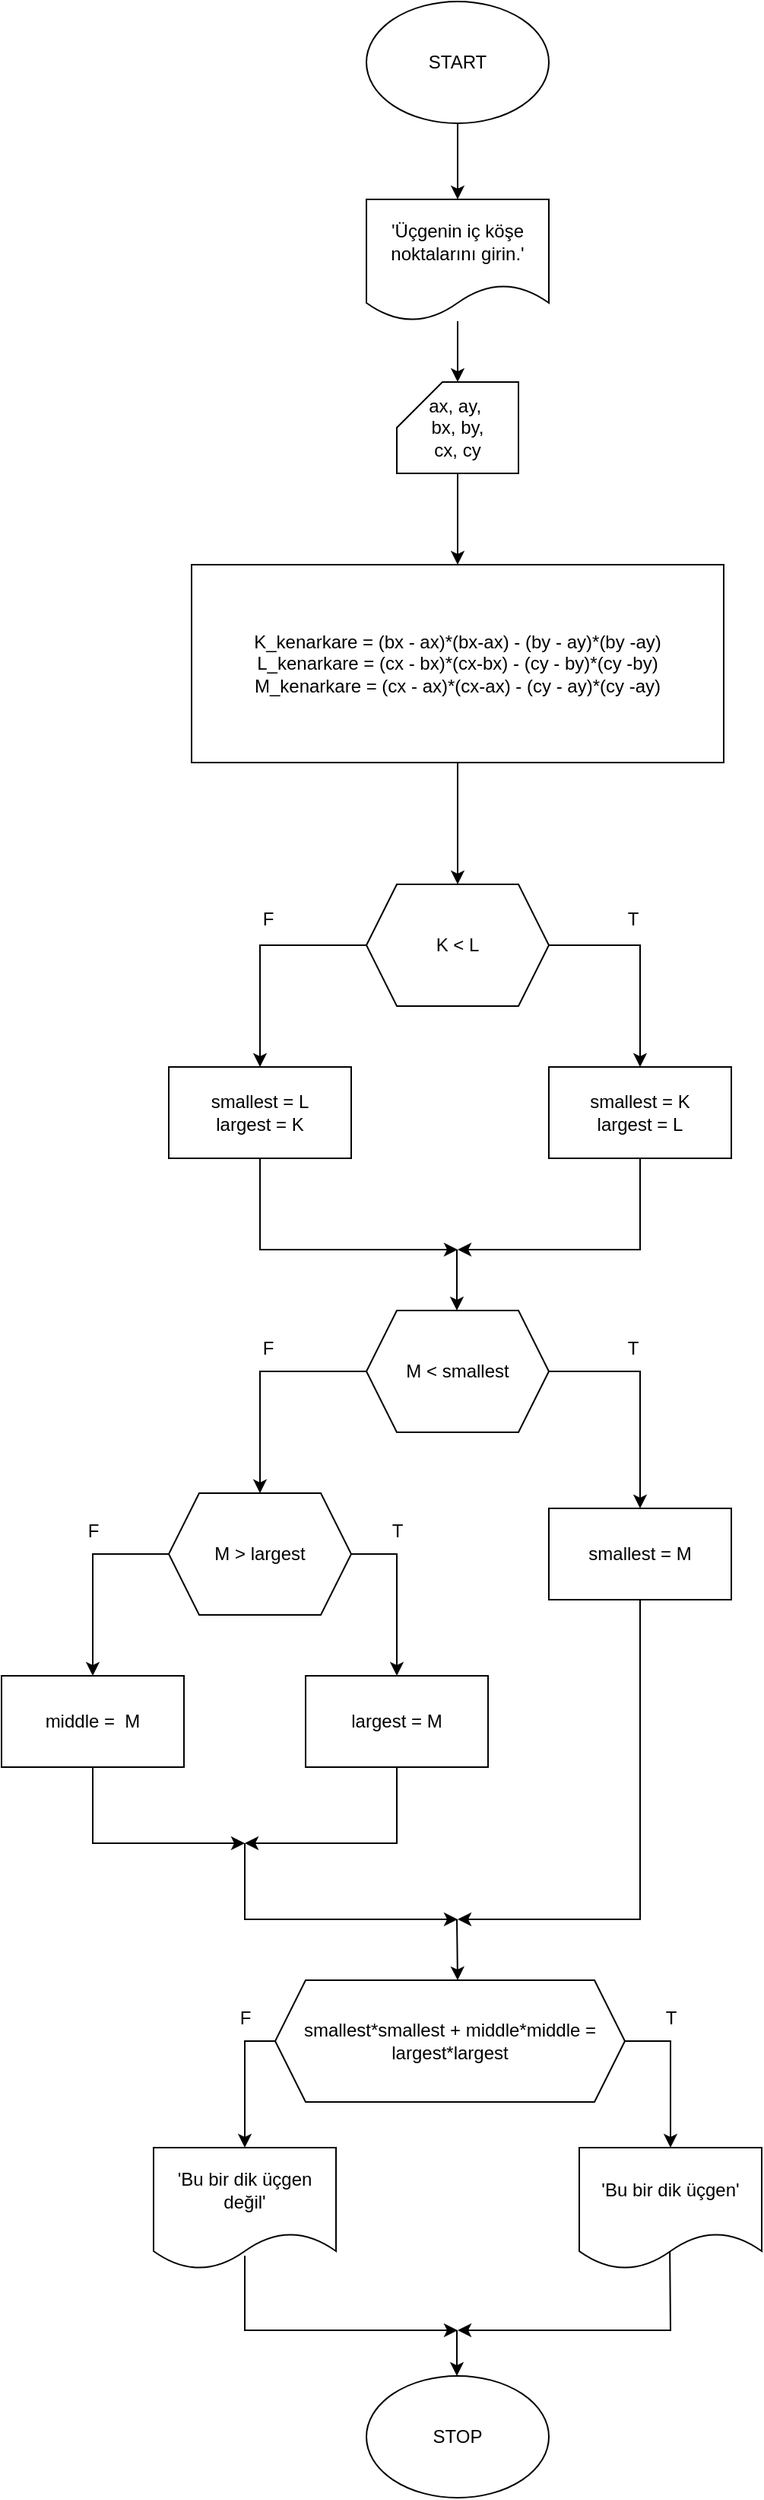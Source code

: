 <mxfile version="24.8.4">
  <diagram name="Sayfa -1" id="dz3sbNRHeDbI_Q6snPa1">
    <mxGraphModel dx="794" dy="494" grid="1" gridSize="10" guides="1" tooltips="1" connect="1" arrows="1" fold="1" page="1" pageScale="1" pageWidth="827" pageHeight="1169" math="0" shadow="0">
      <root>
        <mxCell id="0" />
        <mxCell id="1" parent="0" />
        <mxCell id="ZTao545rvQ0QBk52h7uM-1" value="" style="edgeStyle=orthogonalEdgeStyle;rounded=0;orthogonalLoop=1;jettySize=auto;html=1;" parent="1" source="ZTao545rvQ0QBk52h7uM-2" target="ZTao545rvQ0QBk52h7uM-4" edge="1">
          <mxGeometry relative="1" as="geometry" />
        </mxCell>
        <mxCell id="ZTao545rvQ0QBk52h7uM-2" value="&lt;div&gt;START&lt;/div&gt;" style="ellipse;whiteSpace=wrap;html=1;" parent="1" vertex="1">
          <mxGeometry x="380" y="20" width="120" height="80" as="geometry" />
        </mxCell>
        <mxCell id="ZTao545rvQ0QBk52h7uM-3" value="" style="edgeStyle=orthogonalEdgeStyle;rounded=0;orthogonalLoop=1;jettySize=auto;html=1;" parent="1" source="ZTao545rvQ0QBk52h7uM-4" target="ZTao545rvQ0QBk52h7uM-6" edge="1">
          <mxGeometry relative="1" as="geometry" />
        </mxCell>
        <mxCell id="ZTao545rvQ0QBk52h7uM-4" value="&#39;Üçgenin iç köşe noktalarını girin.&#39;" style="shape=document;whiteSpace=wrap;html=1;boundedLbl=1;" parent="1" vertex="1">
          <mxGeometry x="380" y="150" width="120" height="80" as="geometry" />
        </mxCell>
        <mxCell id="ZTao545rvQ0QBk52h7uM-5" value="" style="edgeStyle=orthogonalEdgeStyle;rounded=0;orthogonalLoop=1;jettySize=auto;html=1;" parent="1" source="ZTao545rvQ0QBk52h7uM-6" target="ZTao545rvQ0QBk52h7uM-7" edge="1">
          <mxGeometry relative="1" as="geometry" />
        </mxCell>
        <mxCell id="ZTao545rvQ0QBk52h7uM-6" value="&lt;div&gt;ax, ay,&amp;nbsp;&lt;/div&gt;&lt;div&gt;bx, by,&lt;/div&gt;&lt;div&gt;cx, cy&lt;br&gt;&lt;/div&gt;" style="shape=card;whiteSpace=wrap;html=1;" parent="1" vertex="1">
          <mxGeometry x="400" y="270" width="80" height="60" as="geometry" />
        </mxCell>
        <mxCell id="ZTao545rvQ0QBk52h7uM-9" value="" style="edgeStyle=orthogonalEdgeStyle;rounded=0;orthogonalLoop=1;jettySize=auto;html=1;entryX=0.5;entryY=0;entryDx=0;entryDy=0;" parent="1" source="ZTao545rvQ0QBk52h7uM-7" target="ZTao545rvQ0QBk52h7uM-8" edge="1">
          <mxGeometry relative="1" as="geometry">
            <mxPoint x="440" y="580" as="targetPoint" />
          </mxGeometry>
        </mxCell>
        <mxCell id="ZTao545rvQ0QBk52h7uM-7" value="&lt;div&gt;K_kenarkare = (bx - ax)*(bx-ax) - (by - ay)*(by -ay)&lt;/div&gt;&lt;div&gt;L_kenarkare = (cx - bx)*(cx-bx) - (cy - by)*(cy -by)&lt;/div&gt;&lt;div&gt;M_kenarkare = (cx - ax)*(cx-ax) - (cy - ay)*(cy -ay)&lt;/div&gt;" style="rounded=0;whiteSpace=wrap;html=1;" parent="1" vertex="1">
          <mxGeometry x="265" y="390" width="350" height="130" as="geometry" />
        </mxCell>
        <mxCell id="ZTao545rvQ0QBk52h7uM-8" value="K &amp;lt; L" style="shape=hexagon;perimeter=hexagonPerimeter2;whiteSpace=wrap;html=1;fixedSize=1;" parent="1" vertex="1">
          <mxGeometry x="380" y="600" width="120" height="80" as="geometry" />
        </mxCell>
        <mxCell id="ZTao545rvQ0QBk52h7uM-10" value="" style="endArrow=classic;html=1;rounded=0;" parent="1" source="ZTao545rvQ0QBk52h7uM-8" edge="1">
          <mxGeometry width="50" height="50" relative="1" as="geometry">
            <mxPoint x="500" y="640" as="sourcePoint" />
            <mxPoint x="560" y="720" as="targetPoint" />
            <Array as="points">
              <mxPoint x="560" y="640" />
            </Array>
          </mxGeometry>
        </mxCell>
        <mxCell id="ZTao545rvQ0QBk52h7uM-11" value="" style="endArrow=classic;html=1;rounded=0;" parent="1" edge="1">
          <mxGeometry width="50" height="50" relative="1" as="geometry">
            <mxPoint x="380" y="640" as="sourcePoint" />
            <mxPoint x="310" y="720" as="targetPoint" />
            <Array as="points">
              <mxPoint x="310" y="640" />
            </Array>
          </mxGeometry>
        </mxCell>
        <mxCell id="ZTao545rvQ0QBk52h7uM-12" value="T" style="text;html=1;align=center;verticalAlign=middle;resizable=0;points=[];autosize=1;strokeColor=none;fillColor=none;" parent="1" vertex="1">
          <mxGeometry x="540" y="608" width="30" height="30" as="geometry" />
        </mxCell>
        <mxCell id="ZTao545rvQ0QBk52h7uM-13" value="F" style="text;html=1;align=center;verticalAlign=middle;resizable=0;points=[];autosize=1;strokeColor=none;fillColor=none;" parent="1" vertex="1">
          <mxGeometry x="300" y="608" width="30" height="30" as="geometry" />
        </mxCell>
        <mxCell id="ZTao545rvQ0QBk52h7uM-14" value="&lt;div&gt;smallest = K&lt;/div&gt;&lt;div&gt;largest = L&lt;br&gt;&lt;/div&gt;" style="rounded=0;whiteSpace=wrap;html=1;" parent="1" vertex="1">
          <mxGeometry x="500" y="720" width="120" height="60" as="geometry" />
        </mxCell>
        <mxCell id="ZTao545rvQ0QBk52h7uM-15" value="&lt;div&gt;smallest = L&lt;/div&gt;&lt;div&gt;largest = K&lt;br&gt;&lt;/div&gt;" style="rounded=0;whiteSpace=wrap;html=1;" parent="1" vertex="1">
          <mxGeometry x="250" y="720" width="120" height="60" as="geometry" />
        </mxCell>
        <mxCell id="ZTao545rvQ0QBk52h7uM-16" value="" style="endArrow=classic;html=1;rounded=0;" parent="1" edge="1">
          <mxGeometry width="50" height="50" relative="1" as="geometry">
            <mxPoint x="310" y="780" as="sourcePoint" />
            <mxPoint x="440" y="840" as="targetPoint" />
            <Array as="points">
              <mxPoint x="310" y="840" />
            </Array>
          </mxGeometry>
        </mxCell>
        <mxCell id="ZTao545rvQ0QBk52h7uM-17" value="" style="endArrow=classic;html=1;rounded=0;" parent="1" edge="1">
          <mxGeometry width="50" height="50" relative="1" as="geometry">
            <mxPoint x="560" y="780" as="sourcePoint" />
            <mxPoint x="440" y="840" as="targetPoint" />
            <Array as="points">
              <mxPoint x="560" y="840" />
            </Array>
          </mxGeometry>
        </mxCell>
        <mxCell id="ZTao545rvQ0QBk52h7uM-18" value="" style="endArrow=classic;html=1;rounded=0;" parent="1" edge="1">
          <mxGeometry width="50" height="50" relative="1" as="geometry">
            <mxPoint x="439.5" y="840" as="sourcePoint" />
            <mxPoint x="439.5" y="880" as="targetPoint" />
          </mxGeometry>
        </mxCell>
        <mxCell id="ZTao545rvQ0QBk52h7uM-19" value="M &amp;lt; smallest" style="shape=hexagon;perimeter=hexagonPerimeter2;whiteSpace=wrap;html=1;fixedSize=1;" parent="1" vertex="1">
          <mxGeometry x="380" y="880" width="120" height="80" as="geometry" />
        </mxCell>
        <mxCell id="ZTao545rvQ0QBk52h7uM-21" value="" style="endArrow=classic;html=1;rounded=0;entryX=0.5;entryY=0;entryDx=0;entryDy=0;" parent="1" target="ZTao545rvQ0QBk52h7uM-23" edge="1">
          <mxGeometry width="50" height="50" relative="1" as="geometry">
            <mxPoint x="500" y="920" as="sourcePoint" />
            <mxPoint x="560" y="1006" as="targetPoint" />
            <Array as="points">
              <mxPoint x="560" y="920" />
            </Array>
          </mxGeometry>
        </mxCell>
        <mxCell id="ZTao545rvQ0QBk52h7uM-22" value="" style="endArrow=classic;html=1;rounded=0;" parent="1" edge="1">
          <mxGeometry width="50" height="50" relative="1" as="geometry">
            <mxPoint x="380" y="920" as="sourcePoint" />
            <mxPoint x="310" y="1000" as="targetPoint" />
            <Array as="points">
              <mxPoint x="310" y="920" />
            </Array>
          </mxGeometry>
        </mxCell>
        <mxCell id="ZTao545rvQ0QBk52h7uM-23" value="smallest = M" style="rounded=0;whiteSpace=wrap;html=1;" parent="1" vertex="1">
          <mxGeometry x="500" y="1010" width="120" height="60" as="geometry" />
        </mxCell>
        <mxCell id="ZTao545rvQ0QBk52h7uM-24" value="M &amp;gt; largest" style="shape=hexagon;perimeter=hexagonPerimeter2;whiteSpace=wrap;html=1;fixedSize=1;" parent="1" vertex="1">
          <mxGeometry x="250" y="1000" width="120" height="80" as="geometry" />
        </mxCell>
        <mxCell id="ZTao545rvQ0QBk52h7uM-27" value="" style="endArrow=classic;html=1;rounded=0;" parent="1" edge="1">
          <mxGeometry width="50" height="50" relative="1" as="geometry">
            <mxPoint x="370" y="1040" as="sourcePoint" />
            <mxPoint x="400" y="1120" as="targetPoint" />
            <Array as="points">
              <mxPoint x="400" y="1040" />
            </Array>
          </mxGeometry>
        </mxCell>
        <mxCell id="ZTao545rvQ0QBk52h7uM-28" value="largest = M" style="rounded=0;whiteSpace=wrap;html=1;" parent="1" vertex="1">
          <mxGeometry x="340" y="1120" width="120" height="60" as="geometry" />
        </mxCell>
        <mxCell id="ZTao545rvQ0QBk52h7uM-29" value="" style="endArrow=classic;html=1;rounded=0;" parent="1" edge="1">
          <mxGeometry width="50" height="50" relative="1" as="geometry">
            <mxPoint x="250" y="1040" as="sourcePoint" />
            <mxPoint x="200" y="1120" as="targetPoint" />
            <Array as="points">
              <mxPoint x="200" y="1040" />
            </Array>
          </mxGeometry>
        </mxCell>
        <mxCell id="ZTao545rvQ0QBk52h7uM-30" value="middle =&amp;nbsp; M" style="rounded=0;whiteSpace=wrap;html=1;" parent="1" vertex="1">
          <mxGeometry x="140" y="1120" width="120" height="60" as="geometry" />
        </mxCell>
        <mxCell id="ZTao545rvQ0QBk52h7uM-31" value="" style="endArrow=classic;html=1;rounded=0;" parent="1" edge="1">
          <mxGeometry width="50" height="50" relative="1" as="geometry">
            <mxPoint x="200" y="1180" as="sourcePoint" />
            <mxPoint x="300" y="1230" as="targetPoint" />
            <Array as="points">
              <mxPoint x="200" y="1230" />
            </Array>
          </mxGeometry>
        </mxCell>
        <mxCell id="ZTao545rvQ0QBk52h7uM-32" value="" style="endArrow=classic;html=1;rounded=0;" parent="1" edge="1">
          <mxGeometry width="50" height="50" relative="1" as="geometry">
            <mxPoint x="400" y="1180" as="sourcePoint" />
            <mxPoint x="300" y="1230" as="targetPoint" />
            <Array as="points">
              <mxPoint x="400" y="1230" />
            </Array>
          </mxGeometry>
        </mxCell>
        <mxCell id="ZTao545rvQ0QBk52h7uM-33" value="" style="endArrow=classic;html=1;rounded=0;" parent="1" edge="1">
          <mxGeometry width="50" height="50" relative="1" as="geometry">
            <mxPoint x="300" y="1230" as="sourcePoint" />
            <mxPoint x="440" y="1280" as="targetPoint" />
            <Array as="points">
              <mxPoint x="300" y="1280" />
            </Array>
          </mxGeometry>
        </mxCell>
        <mxCell id="ZTao545rvQ0QBk52h7uM-34" value="" style="endArrow=classic;html=1;rounded=0;" parent="1" edge="1">
          <mxGeometry width="50" height="50" relative="1" as="geometry">
            <mxPoint x="560" y="1070" as="sourcePoint" />
            <mxPoint x="440" y="1280" as="targetPoint" />
            <Array as="points">
              <mxPoint x="560" y="1280" />
            </Array>
          </mxGeometry>
        </mxCell>
        <mxCell id="ZTao545rvQ0QBk52h7uM-35" value="" style="endArrow=classic;html=1;rounded=0;" parent="1" edge="1">
          <mxGeometry width="50" height="50" relative="1" as="geometry">
            <mxPoint x="439.5" y="1280" as="sourcePoint" />
            <mxPoint x="440" y="1320" as="targetPoint" />
          </mxGeometry>
        </mxCell>
        <mxCell id="ZTao545rvQ0QBk52h7uM-36" value="T" style="text;html=1;align=center;verticalAlign=middle;resizable=0;points=[];autosize=1;strokeColor=none;fillColor=none;" parent="1" vertex="1">
          <mxGeometry x="540" y="890" width="30" height="30" as="geometry" />
        </mxCell>
        <mxCell id="ZTao545rvQ0QBk52h7uM-37" value="F" style="text;html=1;align=center;verticalAlign=middle;resizable=0;points=[];autosize=1;strokeColor=none;fillColor=none;" parent="1" vertex="1">
          <mxGeometry x="300" y="890" width="30" height="30" as="geometry" />
        </mxCell>
        <mxCell id="ZTao545rvQ0QBk52h7uM-38" value="T" style="text;html=1;align=center;verticalAlign=middle;resizable=0;points=[];autosize=1;strokeColor=none;fillColor=none;" parent="1" vertex="1">
          <mxGeometry x="385" y="1010" width="30" height="30" as="geometry" />
        </mxCell>
        <mxCell id="ZTao545rvQ0QBk52h7uM-39" value="F" style="text;html=1;align=center;verticalAlign=middle;resizable=0;points=[];autosize=1;strokeColor=none;fillColor=none;" parent="1" vertex="1">
          <mxGeometry x="185" y="1010" width="30" height="30" as="geometry" />
        </mxCell>
        <mxCell id="ZTao545rvQ0QBk52h7uM-40" value="" style="endArrow=classic;html=1;rounded=0;entryX=0.5;entryY=0;entryDx=0;entryDy=0;" parent="1" edge="1">
          <mxGeometry width="50" height="50" relative="1" as="geometry">
            <mxPoint x="530" y="1360" as="sourcePoint" />
            <mxPoint x="580" y="1430" as="targetPoint" />
            <Array as="points">
              <mxPoint x="580" y="1360" />
            </Array>
          </mxGeometry>
        </mxCell>
        <mxCell id="ZTao545rvQ0QBk52h7uM-41" value="" style="endArrow=classic;html=1;rounded=0;entryX=0.5;entryY=0;entryDx=0;entryDy=0;" parent="1" target="ZTao545rvQ0QBk52h7uM-47" edge="1">
          <mxGeometry width="50" height="50" relative="1" as="geometry">
            <mxPoint x="350" y="1360" as="sourcePoint" />
            <mxPoint x="300" y="1420" as="targetPoint" />
            <Array as="points">
              <mxPoint x="300" y="1360" />
            </Array>
          </mxGeometry>
        </mxCell>
        <mxCell id="ZTao545rvQ0QBk52h7uM-42" value="" style="endArrow=classic;html=1;rounded=0;" parent="1" target="ZTao545rvQ0QBk52h7uM-43" edge="1">
          <mxGeometry width="50" height="50" relative="1" as="geometry">
            <mxPoint x="370" y="1390" as="sourcePoint" />
            <mxPoint x="420" y="1340" as="targetPoint" />
          </mxGeometry>
        </mxCell>
        <mxCell id="ZTao545rvQ0QBk52h7uM-43" value="smallest*smallest + middle*middle = largest*largest" style="shape=hexagon;perimeter=hexagonPerimeter2;whiteSpace=wrap;html=1;fixedSize=1;" parent="1" vertex="1">
          <mxGeometry x="320" y="1320" width="230" height="80" as="geometry" />
        </mxCell>
        <mxCell id="ZTao545rvQ0QBk52h7uM-44" value="" style="endArrow=classic;html=1;rounded=0;" parent="1" edge="1">
          <mxGeometry width="50" height="50" relative="1" as="geometry">
            <mxPoint x="579.5" y="1490" as="sourcePoint" />
            <mxPoint x="440" y="1550" as="targetPoint" />
            <Array as="points">
              <mxPoint x="580" y="1550" />
            </Array>
          </mxGeometry>
        </mxCell>
        <mxCell id="ZTao545rvQ0QBk52h7uM-45" value="" style="endArrow=classic;html=1;rounded=0;" parent="1" edge="1">
          <mxGeometry width="50" height="50" relative="1" as="geometry">
            <mxPoint x="439.5" y="1550" as="sourcePoint" />
            <mxPoint x="439.5" y="1580" as="targetPoint" />
          </mxGeometry>
        </mxCell>
        <mxCell id="ZTao545rvQ0QBk52h7uM-46" value="&#39;Bu bir dik üçgen&#39;" style="shape=document;whiteSpace=wrap;html=1;boundedLbl=1;" parent="1" vertex="1">
          <mxGeometry x="520" y="1430" width="120" height="80" as="geometry" />
        </mxCell>
        <mxCell id="ZTao545rvQ0QBk52h7uM-47" value="&#39;Bu bir dik üçgen değil&#39;" style="shape=document;whiteSpace=wrap;html=1;boundedLbl=1;" parent="1" vertex="1">
          <mxGeometry x="240" y="1430" width="120" height="80" as="geometry" />
        </mxCell>
        <mxCell id="ZTao545rvQ0QBk52h7uM-48" value="" style="endArrow=classic;html=1;rounded=0;exitX=0.5;exitY=0.888;exitDx=0;exitDy=0;exitPerimeter=0;" parent="1" source="ZTao545rvQ0QBk52h7uM-47" edge="1">
          <mxGeometry width="50" height="50" relative="1" as="geometry">
            <mxPoint x="300" y="1510" as="sourcePoint" />
            <mxPoint x="440" y="1550" as="targetPoint" />
            <Array as="points">
              <mxPoint x="300" y="1550" />
            </Array>
          </mxGeometry>
        </mxCell>
        <mxCell id="ZTao545rvQ0QBk52h7uM-49" value="T" style="text;html=1;align=center;verticalAlign=middle;resizable=0;points=[];autosize=1;strokeColor=none;fillColor=none;" parent="1" vertex="1">
          <mxGeometry x="565" y="1330" width="30" height="30" as="geometry" />
        </mxCell>
        <mxCell id="ZTao545rvQ0QBk52h7uM-50" value="F" style="text;html=1;align=center;verticalAlign=middle;resizable=0;points=[];autosize=1;strokeColor=none;fillColor=none;" parent="1" vertex="1">
          <mxGeometry x="285" y="1330" width="30" height="30" as="geometry" />
        </mxCell>
        <mxCell id="ZTao545rvQ0QBk52h7uM-51" value="STOP" style="ellipse;whiteSpace=wrap;html=1;" parent="1" vertex="1">
          <mxGeometry x="380" y="1580" width="120" height="80" as="geometry" />
        </mxCell>
      </root>
    </mxGraphModel>
  </diagram>
</mxfile>
